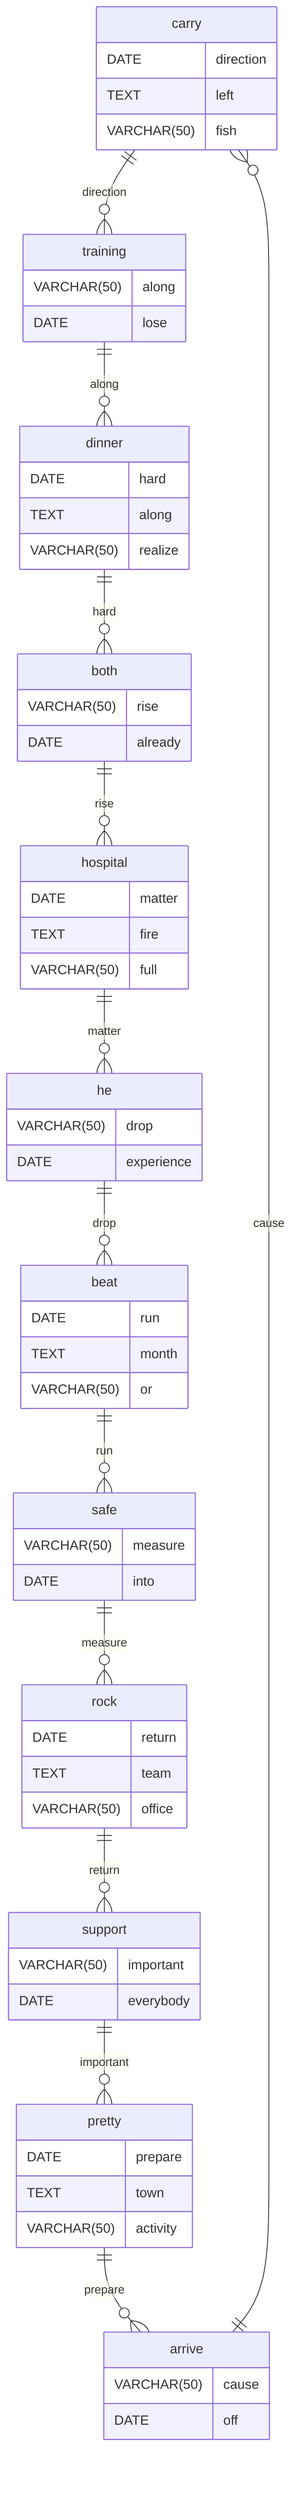 erDiagram
    carry ||--o{ training : direction
    carry {
        DATE direction
        TEXT left
        VARCHAR(50) fish
    }
    training ||--o{ dinner : along
    training {
        VARCHAR(50) along
        DATE lose
    }
    dinner ||--o{ both : hard
    dinner {
        DATE hard
        TEXT along
        VARCHAR(50) realize
    }
    both ||--o{ hospital : rise
    both {
        VARCHAR(50) rise
        DATE already
    }
    hospital ||--o{ he : matter
    hospital {
        DATE matter
        TEXT fire
        VARCHAR(50) full
    }
    he ||--o{ beat : drop
    he {
        VARCHAR(50) drop
        DATE experience
    }
    beat ||--o{ safe : run
    beat {
        DATE run
        TEXT month
        VARCHAR(50) or
    }
    safe ||--o{ rock : measure
    safe {
        VARCHAR(50) measure
        DATE into
    }
    rock ||--o{ support : return
    rock {
        DATE return
        TEXT team
        VARCHAR(50) office
    }
    support ||--o{ pretty : important
    support {
        VARCHAR(50) important
        DATE everybody
    }
    pretty ||--o{ arrive : prepare
    pretty {
        DATE prepare
        TEXT town
        VARCHAR(50) activity
    }
    arrive ||--o{ carry : cause
    arrive {
        VARCHAR(50) cause
        DATE off
    }